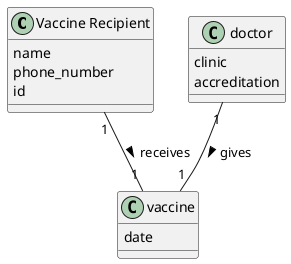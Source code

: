 @startuml



class "Vaccine Recipient"{
    name
    phone_number
    id

}


class doctor{
    clinic
    accreditation
}

class vaccine {
    date
}



"Vaccine Recipient" "1" -- "1" vaccine : receives >
doctor "1" -- "1" vaccine : gives >


@enduml




